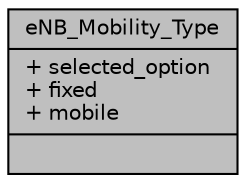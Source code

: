 digraph "eNB_Mobility_Type"
{
 // LATEX_PDF_SIZE
  edge [fontname="Helvetica",fontsize="10",labelfontname="Helvetica",labelfontsize="10"];
  node [fontname="Helvetica",fontsize="10",shape=record];
  Node1 [label="{eNB_Mobility_Type\n|+ selected_option\l+ fixed\l+ mobile\l|}",height=0.2,width=0.4,color="black", fillcolor="grey75", style="filled", fontcolor="black",tooltip=" "];
}
